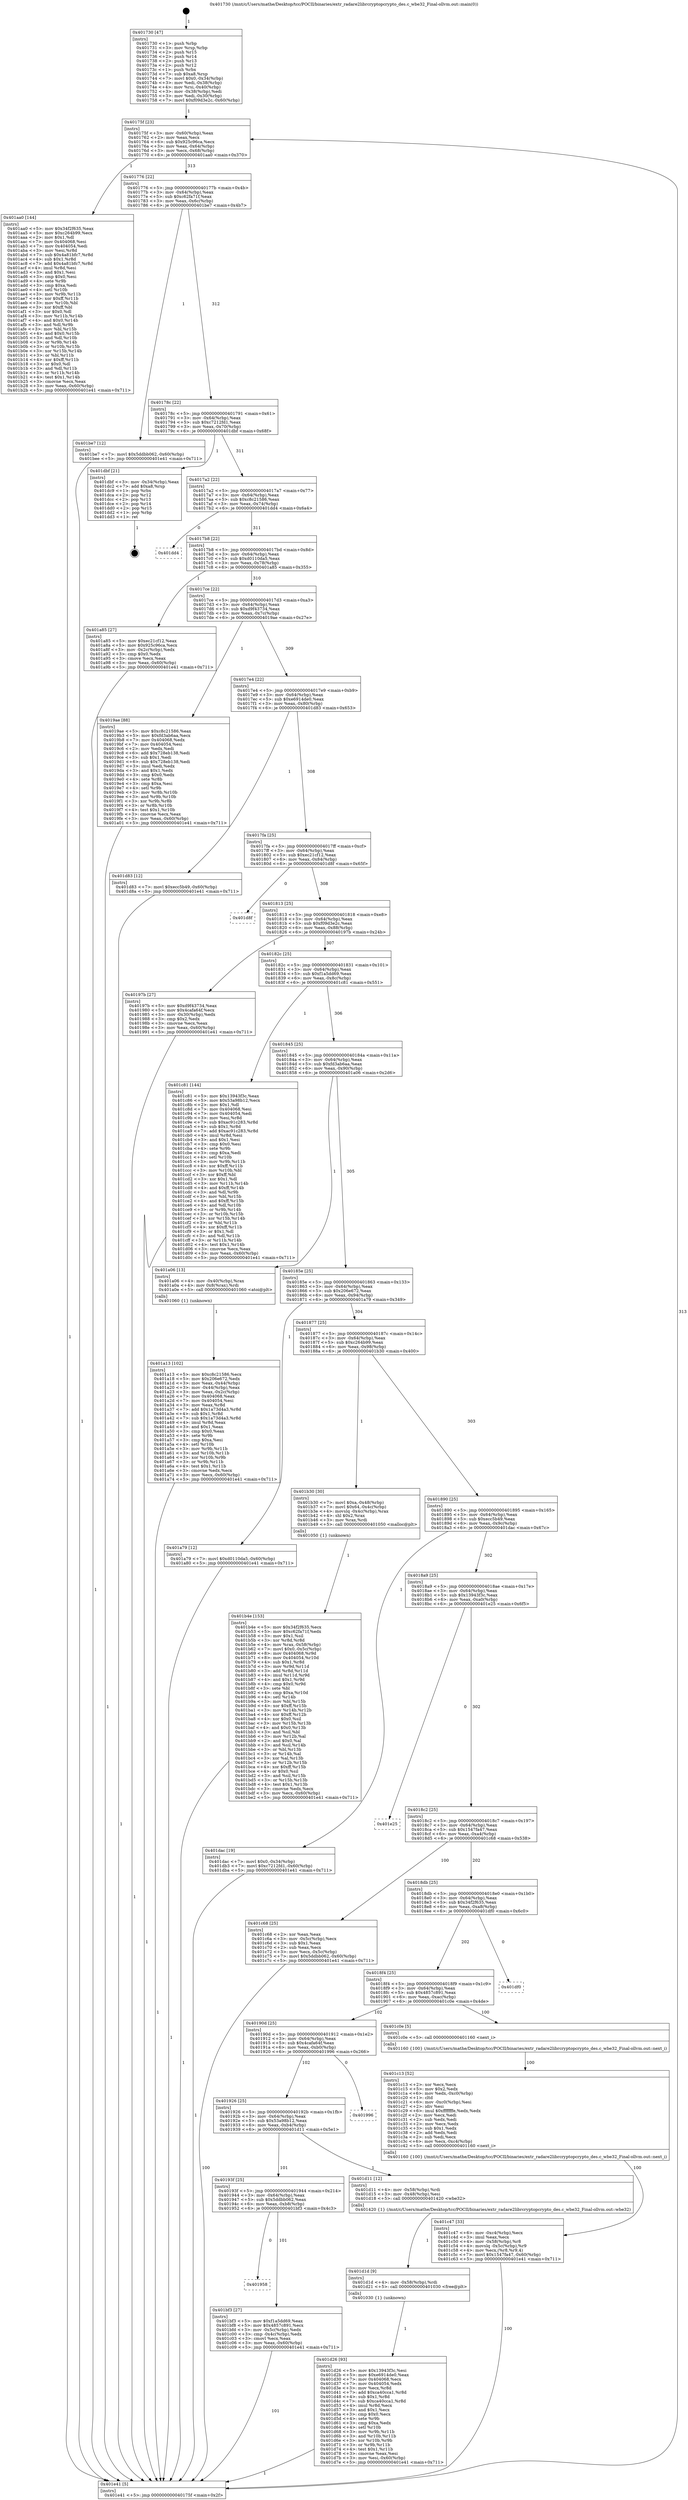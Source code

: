 digraph "0x401730" {
  label = "0x401730 (/mnt/c/Users/mathe/Desktop/tcc/POCII/binaries/extr_radare2librcryptopcrypto_des.c_wbe32_Final-ollvm.out::main(0))"
  labelloc = "t"
  node[shape=record]

  Entry [label="",width=0.3,height=0.3,shape=circle,fillcolor=black,style=filled]
  "0x40175f" [label="{
     0x40175f [23]\l
     | [instrs]\l
     &nbsp;&nbsp;0x40175f \<+3\>: mov -0x60(%rbp),%eax\l
     &nbsp;&nbsp;0x401762 \<+2\>: mov %eax,%ecx\l
     &nbsp;&nbsp;0x401764 \<+6\>: sub $0x925c96ca,%ecx\l
     &nbsp;&nbsp;0x40176a \<+3\>: mov %eax,-0x64(%rbp)\l
     &nbsp;&nbsp;0x40176d \<+3\>: mov %ecx,-0x68(%rbp)\l
     &nbsp;&nbsp;0x401770 \<+6\>: je 0000000000401aa0 \<main+0x370\>\l
  }"]
  "0x401aa0" [label="{
     0x401aa0 [144]\l
     | [instrs]\l
     &nbsp;&nbsp;0x401aa0 \<+5\>: mov $0x34f2f635,%eax\l
     &nbsp;&nbsp;0x401aa5 \<+5\>: mov $0xc264b99,%ecx\l
     &nbsp;&nbsp;0x401aaa \<+2\>: mov $0x1,%dl\l
     &nbsp;&nbsp;0x401aac \<+7\>: mov 0x404068,%esi\l
     &nbsp;&nbsp;0x401ab3 \<+7\>: mov 0x404054,%edi\l
     &nbsp;&nbsp;0x401aba \<+3\>: mov %esi,%r8d\l
     &nbsp;&nbsp;0x401abd \<+7\>: sub $0x4a81bfc7,%r8d\l
     &nbsp;&nbsp;0x401ac4 \<+4\>: sub $0x1,%r8d\l
     &nbsp;&nbsp;0x401ac8 \<+7\>: add $0x4a81bfc7,%r8d\l
     &nbsp;&nbsp;0x401acf \<+4\>: imul %r8d,%esi\l
     &nbsp;&nbsp;0x401ad3 \<+3\>: and $0x1,%esi\l
     &nbsp;&nbsp;0x401ad6 \<+3\>: cmp $0x0,%esi\l
     &nbsp;&nbsp;0x401ad9 \<+4\>: sete %r9b\l
     &nbsp;&nbsp;0x401add \<+3\>: cmp $0xa,%edi\l
     &nbsp;&nbsp;0x401ae0 \<+4\>: setl %r10b\l
     &nbsp;&nbsp;0x401ae4 \<+3\>: mov %r9b,%r11b\l
     &nbsp;&nbsp;0x401ae7 \<+4\>: xor $0xff,%r11b\l
     &nbsp;&nbsp;0x401aeb \<+3\>: mov %r10b,%bl\l
     &nbsp;&nbsp;0x401aee \<+3\>: xor $0xff,%bl\l
     &nbsp;&nbsp;0x401af1 \<+3\>: xor $0x0,%dl\l
     &nbsp;&nbsp;0x401af4 \<+3\>: mov %r11b,%r14b\l
     &nbsp;&nbsp;0x401af7 \<+4\>: and $0x0,%r14b\l
     &nbsp;&nbsp;0x401afb \<+3\>: and %dl,%r9b\l
     &nbsp;&nbsp;0x401afe \<+3\>: mov %bl,%r15b\l
     &nbsp;&nbsp;0x401b01 \<+4\>: and $0x0,%r15b\l
     &nbsp;&nbsp;0x401b05 \<+3\>: and %dl,%r10b\l
     &nbsp;&nbsp;0x401b08 \<+3\>: or %r9b,%r14b\l
     &nbsp;&nbsp;0x401b0b \<+3\>: or %r10b,%r15b\l
     &nbsp;&nbsp;0x401b0e \<+3\>: xor %r15b,%r14b\l
     &nbsp;&nbsp;0x401b11 \<+3\>: or %bl,%r11b\l
     &nbsp;&nbsp;0x401b14 \<+4\>: xor $0xff,%r11b\l
     &nbsp;&nbsp;0x401b18 \<+3\>: or $0x0,%dl\l
     &nbsp;&nbsp;0x401b1b \<+3\>: and %dl,%r11b\l
     &nbsp;&nbsp;0x401b1e \<+3\>: or %r11b,%r14b\l
     &nbsp;&nbsp;0x401b21 \<+4\>: test $0x1,%r14b\l
     &nbsp;&nbsp;0x401b25 \<+3\>: cmovne %ecx,%eax\l
     &nbsp;&nbsp;0x401b28 \<+3\>: mov %eax,-0x60(%rbp)\l
     &nbsp;&nbsp;0x401b2b \<+5\>: jmp 0000000000401e41 \<main+0x711\>\l
  }"]
  "0x401776" [label="{
     0x401776 [22]\l
     | [instrs]\l
     &nbsp;&nbsp;0x401776 \<+5\>: jmp 000000000040177b \<main+0x4b\>\l
     &nbsp;&nbsp;0x40177b \<+3\>: mov -0x64(%rbp),%eax\l
     &nbsp;&nbsp;0x40177e \<+5\>: sub $0xc62fa71f,%eax\l
     &nbsp;&nbsp;0x401783 \<+3\>: mov %eax,-0x6c(%rbp)\l
     &nbsp;&nbsp;0x401786 \<+6\>: je 0000000000401be7 \<main+0x4b7\>\l
  }"]
  Exit [label="",width=0.3,height=0.3,shape=circle,fillcolor=black,style=filled,peripheries=2]
  "0x401be7" [label="{
     0x401be7 [12]\l
     | [instrs]\l
     &nbsp;&nbsp;0x401be7 \<+7\>: movl $0x5ddbb062,-0x60(%rbp)\l
     &nbsp;&nbsp;0x401bee \<+5\>: jmp 0000000000401e41 \<main+0x711\>\l
  }"]
  "0x40178c" [label="{
     0x40178c [22]\l
     | [instrs]\l
     &nbsp;&nbsp;0x40178c \<+5\>: jmp 0000000000401791 \<main+0x61\>\l
     &nbsp;&nbsp;0x401791 \<+3\>: mov -0x64(%rbp),%eax\l
     &nbsp;&nbsp;0x401794 \<+5\>: sub $0xc7212fd1,%eax\l
     &nbsp;&nbsp;0x401799 \<+3\>: mov %eax,-0x70(%rbp)\l
     &nbsp;&nbsp;0x40179c \<+6\>: je 0000000000401dbf \<main+0x68f\>\l
  }"]
  "0x401d26" [label="{
     0x401d26 [93]\l
     | [instrs]\l
     &nbsp;&nbsp;0x401d26 \<+5\>: mov $0x13943f3c,%esi\l
     &nbsp;&nbsp;0x401d2b \<+5\>: mov $0xe6914de0,%eax\l
     &nbsp;&nbsp;0x401d30 \<+7\>: mov 0x404068,%ecx\l
     &nbsp;&nbsp;0x401d37 \<+7\>: mov 0x404054,%edx\l
     &nbsp;&nbsp;0x401d3e \<+3\>: mov %ecx,%r8d\l
     &nbsp;&nbsp;0x401d41 \<+7\>: add $0xca40cca1,%r8d\l
     &nbsp;&nbsp;0x401d48 \<+4\>: sub $0x1,%r8d\l
     &nbsp;&nbsp;0x401d4c \<+7\>: sub $0xca40cca1,%r8d\l
     &nbsp;&nbsp;0x401d53 \<+4\>: imul %r8d,%ecx\l
     &nbsp;&nbsp;0x401d57 \<+3\>: and $0x1,%ecx\l
     &nbsp;&nbsp;0x401d5a \<+3\>: cmp $0x0,%ecx\l
     &nbsp;&nbsp;0x401d5d \<+4\>: sete %r9b\l
     &nbsp;&nbsp;0x401d61 \<+3\>: cmp $0xa,%edx\l
     &nbsp;&nbsp;0x401d64 \<+4\>: setl %r10b\l
     &nbsp;&nbsp;0x401d68 \<+3\>: mov %r9b,%r11b\l
     &nbsp;&nbsp;0x401d6b \<+3\>: and %r10b,%r11b\l
     &nbsp;&nbsp;0x401d6e \<+3\>: xor %r10b,%r9b\l
     &nbsp;&nbsp;0x401d71 \<+3\>: or %r9b,%r11b\l
     &nbsp;&nbsp;0x401d74 \<+4\>: test $0x1,%r11b\l
     &nbsp;&nbsp;0x401d78 \<+3\>: cmovne %eax,%esi\l
     &nbsp;&nbsp;0x401d7b \<+3\>: mov %esi,-0x60(%rbp)\l
     &nbsp;&nbsp;0x401d7e \<+5\>: jmp 0000000000401e41 \<main+0x711\>\l
  }"]
  "0x401dbf" [label="{
     0x401dbf [21]\l
     | [instrs]\l
     &nbsp;&nbsp;0x401dbf \<+3\>: mov -0x34(%rbp),%eax\l
     &nbsp;&nbsp;0x401dc2 \<+7\>: add $0xa8,%rsp\l
     &nbsp;&nbsp;0x401dc9 \<+1\>: pop %rbx\l
     &nbsp;&nbsp;0x401dca \<+2\>: pop %r12\l
     &nbsp;&nbsp;0x401dcc \<+2\>: pop %r13\l
     &nbsp;&nbsp;0x401dce \<+2\>: pop %r14\l
     &nbsp;&nbsp;0x401dd0 \<+2\>: pop %r15\l
     &nbsp;&nbsp;0x401dd2 \<+1\>: pop %rbp\l
     &nbsp;&nbsp;0x401dd3 \<+1\>: ret\l
  }"]
  "0x4017a2" [label="{
     0x4017a2 [22]\l
     | [instrs]\l
     &nbsp;&nbsp;0x4017a2 \<+5\>: jmp 00000000004017a7 \<main+0x77\>\l
     &nbsp;&nbsp;0x4017a7 \<+3\>: mov -0x64(%rbp),%eax\l
     &nbsp;&nbsp;0x4017aa \<+5\>: sub $0xc8c21586,%eax\l
     &nbsp;&nbsp;0x4017af \<+3\>: mov %eax,-0x74(%rbp)\l
     &nbsp;&nbsp;0x4017b2 \<+6\>: je 0000000000401dd4 \<main+0x6a4\>\l
  }"]
  "0x401d1d" [label="{
     0x401d1d [9]\l
     | [instrs]\l
     &nbsp;&nbsp;0x401d1d \<+4\>: mov -0x58(%rbp),%rdi\l
     &nbsp;&nbsp;0x401d21 \<+5\>: call 0000000000401030 \<free@plt\>\l
     | [calls]\l
     &nbsp;&nbsp;0x401030 \{1\} (unknown)\l
  }"]
  "0x401dd4" [label="{
     0x401dd4\l
  }", style=dashed]
  "0x4017b8" [label="{
     0x4017b8 [22]\l
     | [instrs]\l
     &nbsp;&nbsp;0x4017b8 \<+5\>: jmp 00000000004017bd \<main+0x8d\>\l
     &nbsp;&nbsp;0x4017bd \<+3\>: mov -0x64(%rbp),%eax\l
     &nbsp;&nbsp;0x4017c0 \<+5\>: sub $0xd0110da5,%eax\l
     &nbsp;&nbsp;0x4017c5 \<+3\>: mov %eax,-0x78(%rbp)\l
     &nbsp;&nbsp;0x4017c8 \<+6\>: je 0000000000401a85 \<main+0x355\>\l
  }"]
  "0x401c47" [label="{
     0x401c47 [33]\l
     | [instrs]\l
     &nbsp;&nbsp;0x401c47 \<+6\>: mov -0xc4(%rbp),%ecx\l
     &nbsp;&nbsp;0x401c4d \<+3\>: imul %eax,%ecx\l
     &nbsp;&nbsp;0x401c50 \<+4\>: mov -0x58(%rbp),%r8\l
     &nbsp;&nbsp;0x401c54 \<+4\>: movslq -0x5c(%rbp),%r9\l
     &nbsp;&nbsp;0x401c58 \<+4\>: mov %ecx,(%r8,%r9,4)\l
     &nbsp;&nbsp;0x401c5c \<+7\>: movl $0x1547fa47,-0x60(%rbp)\l
     &nbsp;&nbsp;0x401c63 \<+5\>: jmp 0000000000401e41 \<main+0x711\>\l
  }"]
  "0x401a85" [label="{
     0x401a85 [27]\l
     | [instrs]\l
     &nbsp;&nbsp;0x401a85 \<+5\>: mov $0xec21cf12,%eax\l
     &nbsp;&nbsp;0x401a8a \<+5\>: mov $0x925c96ca,%ecx\l
     &nbsp;&nbsp;0x401a8f \<+3\>: mov -0x2c(%rbp),%edx\l
     &nbsp;&nbsp;0x401a92 \<+3\>: cmp $0x0,%edx\l
     &nbsp;&nbsp;0x401a95 \<+3\>: cmove %ecx,%eax\l
     &nbsp;&nbsp;0x401a98 \<+3\>: mov %eax,-0x60(%rbp)\l
     &nbsp;&nbsp;0x401a9b \<+5\>: jmp 0000000000401e41 \<main+0x711\>\l
  }"]
  "0x4017ce" [label="{
     0x4017ce [22]\l
     | [instrs]\l
     &nbsp;&nbsp;0x4017ce \<+5\>: jmp 00000000004017d3 \<main+0xa3\>\l
     &nbsp;&nbsp;0x4017d3 \<+3\>: mov -0x64(%rbp),%eax\l
     &nbsp;&nbsp;0x4017d6 \<+5\>: sub $0xd9f43734,%eax\l
     &nbsp;&nbsp;0x4017db \<+3\>: mov %eax,-0x7c(%rbp)\l
     &nbsp;&nbsp;0x4017de \<+6\>: je 00000000004019ae \<main+0x27e\>\l
  }"]
  "0x401c13" [label="{
     0x401c13 [52]\l
     | [instrs]\l
     &nbsp;&nbsp;0x401c13 \<+2\>: xor %ecx,%ecx\l
     &nbsp;&nbsp;0x401c15 \<+5\>: mov $0x2,%edx\l
     &nbsp;&nbsp;0x401c1a \<+6\>: mov %edx,-0xc0(%rbp)\l
     &nbsp;&nbsp;0x401c20 \<+1\>: cltd\l
     &nbsp;&nbsp;0x401c21 \<+6\>: mov -0xc0(%rbp),%esi\l
     &nbsp;&nbsp;0x401c27 \<+2\>: idiv %esi\l
     &nbsp;&nbsp;0x401c29 \<+6\>: imul $0xfffffffe,%edx,%edx\l
     &nbsp;&nbsp;0x401c2f \<+2\>: mov %ecx,%edi\l
     &nbsp;&nbsp;0x401c31 \<+2\>: sub %edx,%edi\l
     &nbsp;&nbsp;0x401c33 \<+2\>: mov %ecx,%edx\l
     &nbsp;&nbsp;0x401c35 \<+3\>: sub $0x1,%edx\l
     &nbsp;&nbsp;0x401c38 \<+2\>: add %edx,%edi\l
     &nbsp;&nbsp;0x401c3a \<+2\>: sub %edi,%ecx\l
     &nbsp;&nbsp;0x401c3c \<+6\>: mov %ecx,-0xc4(%rbp)\l
     &nbsp;&nbsp;0x401c42 \<+5\>: call 0000000000401160 \<next_i\>\l
     | [calls]\l
     &nbsp;&nbsp;0x401160 \{100\} (/mnt/c/Users/mathe/Desktop/tcc/POCII/binaries/extr_radare2librcryptopcrypto_des.c_wbe32_Final-ollvm.out::next_i)\l
  }"]
  "0x4019ae" [label="{
     0x4019ae [88]\l
     | [instrs]\l
     &nbsp;&nbsp;0x4019ae \<+5\>: mov $0xc8c21586,%eax\l
     &nbsp;&nbsp;0x4019b3 \<+5\>: mov $0xfd3ab6aa,%ecx\l
     &nbsp;&nbsp;0x4019b8 \<+7\>: mov 0x404068,%edx\l
     &nbsp;&nbsp;0x4019bf \<+7\>: mov 0x404054,%esi\l
     &nbsp;&nbsp;0x4019c6 \<+2\>: mov %edx,%edi\l
     &nbsp;&nbsp;0x4019c8 \<+6\>: add $0x728eb138,%edi\l
     &nbsp;&nbsp;0x4019ce \<+3\>: sub $0x1,%edi\l
     &nbsp;&nbsp;0x4019d1 \<+6\>: sub $0x728eb138,%edi\l
     &nbsp;&nbsp;0x4019d7 \<+3\>: imul %edi,%edx\l
     &nbsp;&nbsp;0x4019da \<+3\>: and $0x1,%edx\l
     &nbsp;&nbsp;0x4019dd \<+3\>: cmp $0x0,%edx\l
     &nbsp;&nbsp;0x4019e0 \<+4\>: sete %r8b\l
     &nbsp;&nbsp;0x4019e4 \<+3\>: cmp $0xa,%esi\l
     &nbsp;&nbsp;0x4019e7 \<+4\>: setl %r9b\l
     &nbsp;&nbsp;0x4019eb \<+3\>: mov %r8b,%r10b\l
     &nbsp;&nbsp;0x4019ee \<+3\>: and %r9b,%r10b\l
     &nbsp;&nbsp;0x4019f1 \<+3\>: xor %r9b,%r8b\l
     &nbsp;&nbsp;0x4019f4 \<+3\>: or %r8b,%r10b\l
     &nbsp;&nbsp;0x4019f7 \<+4\>: test $0x1,%r10b\l
     &nbsp;&nbsp;0x4019fb \<+3\>: cmovne %ecx,%eax\l
     &nbsp;&nbsp;0x4019fe \<+3\>: mov %eax,-0x60(%rbp)\l
     &nbsp;&nbsp;0x401a01 \<+5\>: jmp 0000000000401e41 \<main+0x711\>\l
  }"]
  "0x4017e4" [label="{
     0x4017e4 [22]\l
     | [instrs]\l
     &nbsp;&nbsp;0x4017e4 \<+5\>: jmp 00000000004017e9 \<main+0xb9\>\l
     &nbsp;&nbsp;0x4017e9 \<+3\>: mov -0x64(%rbp),%eax\l
     &nbsp;&nbsp;0x4017ec \<+5\>: sub $0xe6914de0,%eax\l
     &nbsp;&nbsp;0x4017f1 \<+3\>: mov %eax,-0x80(%rbp)\l
     &nbsp;&nbsp;0x4017f4 \<+6\>: je 0000000000401d83 \<main+0x653\>\l
  }"]
  "0x401958" [label="{
     0x401958\l
  }", style=dashed]
  "0x401d83" [label="{
     0x401d83 [12]\l
     | [instrs]\l
     &nbsp;&nbsp;0x401d83 \<+7\>: movl $0xecc5b49,-0x60(%rbp)\l
     &nbsp;&nbsp;0x401d8a \<+5\>: jmp 0000000000401e41 \<main+0x711\>\l
  }"]
  "0x4017fa" [label="{
     0x4017fa [25]\l
     | [instrs]\l
     &nbsp;&nbsp;0x4017fa \<+5\>: jmp 00000000004017ff \<main+0xcf\>\l
     &nbsp;&nbsp;0x4017ff \<+3\>: mov -0x64(%rbp),%eax\l
     &nbsp;&nbsp;0x401802 \<+5\>: sub $0xec21cf12,%eax\l
     &nbsp;&nbsp;0x401807 \<+6\>: mov %eax,-0x84(%rbp)\l
     &nbsp;&nbsp;0x40180d \<+6\>: je 0000000000401d8f \<main+0x65f\>\l
  }"]
  "0x401bf3" [label="{
     0x401bf3 [27]\l
     | [instrs]\l
     &nbsp;&nbsp;0x401bf3 \<+5\>: mov $0xf1a5dd69,%eax\l
     &nbsp;&nbsp;0x401bf8 \<+5\>: mov $0x4857c891,%ecx\l
     &nbsp;&nbsp;0x401bfd \<+3\>: mov -0x5c(%rbp),%edx\l
     &nbsp;&nbsp;0x401c00 \<+3\>: cmp -0x4c(%rbp),%edx\l
     &nbsp;&nbsp;0x401c03 \<+3\>: cmovl %ecx,%eax\l
     &nbsp;&nbsp;0x401c06 \<+3\>: mov %eax,-0x60(%rbp)\l
     &nbsp;&nbsp;0x401c09 \<+5\>: jmp 0000000000401e41 \<main+0x711\>\l
  }"]
  "0x401d8f" [label="{
     0x401d8f\l
  }", style=dashed]
  "0x401813" [label="{
     0x401813 [25]\l
     | [instrs]\l
     &nbsp;&nbsp;0x401813 \<+5\>: jmp 0000000000401818 \<main+0xe8\>\l
     &nbsp;&nbsp;0x401818 \<+3\>: mov -0x64(%rbp),%eax\l
     &nbsp;&nbsp;0x40181b \<+5\>: sub $0xf09d3e2c,%eax\l
     &nbsp;&nbsp;0x401820 \<+6\>: mov %eax,-0x88(%rbp)\l
     &nbsp;&nbsp;0x401826 \<+6\>: je 000000000040197b \<main+0x24b\>\l
  }"]
  "0x40193f" [label="{
     0x40193f [25]\l
     | [instrs]\l
     &nbsp;&nbsp;0x40193f \<+5\>: jmp 0000000000401944 \<main+0x214\>\l
     &nbsp;&nbsp;0x401944 \<+3\>: mov -0x64(%rbp),%eax\l
     &nbsp;&nbsp;0x401947 \<+5\>: sub $0x5ddbb062,%eax\l
     &nbsp;&nbsp;0x40194c \<+6\>: mov %eax,-0xb8(%rbp)\l
     &nbsp;&nbsp;0x401952 \<+6\>: je 0000000000401bf3 \<main+0x4c3\>\l
  }"]
  "0x40197b" [label="{
     0x40197b [27]\l
     | [instrs]\l
     &nbsp;&nbsp;0x40197b \<+5\>: mov $0xd9f43734,%eax\l
     &nbsp;&nbsp;0x401980 \<+5\>: mov $0x4cafa64f,%ecx\l
     &nbsp;&nbsp;0x401985 \<+3\>: mov -0x30(%rbp),%edx\l
     &nbsp;&nbsp;0x401988 \<+3\>: cmp $0x2,%edx\l
     &nbsp;&nbsp;0x40198b \<+3\>: cmovne %ecx,%eax\l
     &nbsp;&nbsp;0x40198e \<+3\>: mov %eax,-0x60(%rbp)\l
     &nbsp;&nbsp;0x401991 \<+5\>: jmp 0000000000401e41 \<main+0x711\>\l
  }"]
  "0x40182c" [label="{
     0x40182c [25]\l
     | [instrs]\l
     &nbsp;&nbsp;0x40182c \<+5\>: jmp 0000000000401831 \<main+0x101\>\l
     &nbsp;&nbsp;0x401831 \<+3\>: mov -0x64(%rbp),%eax\l
     &nbsp;&nbsp;0x401834 \<+5\>: sub $0xf1a5dd69,%eax\l
     &nbsp;&nbsp;0x401839 \<+6\>: mov %eax,-0x8c(%rbp)\l
     &nbsp;&nbsp;0x40183f \<+6\>: je 0000000000401c81 \<main+0x551\>\l
  }"]
  "0x401e41" [label="{
     0x401e41 [5]\l
     | [instrs]\l
     &nbsp;&nbsp;0x401e41 \<+5\>: jmp 000000000040175f \<main+0x2f\>\l
  }"]
  "0x401730" [label="{
     0x401730 [47]\l
     | [instrs]\l
     &nbsp;&nbsp;0x401730 \<+1\>: push %rbp\l
     &nbsp;&nbsp;0x401731 \<+3\>: mov %rsp,%rbp\l
     &nbsp;&nbsp;0x401734 \<+2\>: push %r15\l
     &nbsp;&nbsp;0x401736 \<+2\>: push %r14\l
     &nbsp;&nbsp;0x401738 \<+2\>: push %r13\l
     &nbsp;&nbsp;0x40173a \<+2\>: push %r12\l
     &nbsp;&nbsp;0x40173c \<+1\>: push %rbx\l
     &nbsp;&nbsp;0x40173d \<+7\>: sub $0xa8,%rsp\l
     &nbsp;&nbsp;0x401744 \<+7\>: movl $0x0,-0x34(%rbp)\l
     &nbsp;&nbsp;0x40174b \<+3\>: mov %edi,-0x38(%rbp)\l
     &nbsp;&nbsp;0x40174e \<+4\>: mov %rsi,-0x40(%rbp)\l
     &nbsp;&nbsp;0x401752 \<+3\>: mov -0x38(%rbp),%edi\l
     &nbsp;&nbsp;0x401755 \<+3\>: mov %edi,-0x30(%rbp)\l
     &nbsp;&nbsp;0x401758 \<+7\>: movl $0xf09d3e2c,-0x60(%rbp)\l
  }"]
  "0x401d11" [label="{
     0x401d11 [12]\l
     | [instrs]\l
     &nbsp;&nbsp;0x401d11 \<+4\>: mov -0x58(%rbp),%rdi\l
     &nbsp;&nbsp;0x401d15 \<+3\>: mov -0x48(%rbp),%esi\l
     &nbsp;&nbsp;0x401d18 \<+5\>: call 0000000000401420 \<wbe32\>\l
     | [calls]\l
     &nbsp;&nbsp;0x401420 \{1\} (/mnt/c/Users/mathe/Desktop/tcc/POCII/binaries/extr_radare2librcryptopcrypto_des.c_wbe32_Final-ollvm.out::wbe32)\l
  }"]
  "0x401c81" [label="{
     0x401c81 [144]\l
     | [instrs]\l
     &nbsp;&nbsp;0x401c81 \<+5\>: mov $0x13943f3c,%eax\l
     &nbsp;&nbsp;0x401c86 \<+5\>: mov $0x53a98b12,%ecx\l
     &nbsp;&nbsp;0x401c8b \<+2\>: mov $0x1,%dl\l
     &nbsp;&nbsp;0x401c8d \<+7\>: mov 0x404068,%esi\l
     &nbsp;&nbsp;0x401c94 \<+7\>: mov 0x404054,%edi\l
     &nbsp;&nbsp;0x401c9b \<+3\>: mov %esi,%r8d\l
     &nbsp;&nbsp;0x401c9e \<+7\>: sub $0xac91c283,%r8d\l
     &nbsp;&nbsp;0x401ca5 \<+4\>: sub $0x1,%r8d\l
     &nbsp;&nbsp;0x401ca9 \<+7\>: add $0xac91c283,%r8d\l
     &nbsp;&nbsp;0x401cb0 \<+4\>: imul %r8d,%esi\l
     &nbsp;&nbsp;0x401cb4 \<+3\>: and $0x1,%esi\l
     &nbsp;&nbsp;0x401cb7 \<+3\>: cmp $0x0,%esi\l
     &nbsp;&nbsp;0x401cba \<+4\>: sete %r9b\l
     &nbsp;&nbsp;0x401cbe \<+3\>: cmp $0xa,%edi\l
     &nbsp;&nbsp;0x401cc1 \<+4\>: setl %r10b\l
     &nbsp;&nbsp;0x401cc5 \<+3\>: mov %r9b,%r11b\l
     &nbsp;&nbsp;0x401cc8 \<+4\>: xor $0xff,%r11b\l
     &nbsp;&nbsp;0x401ccc \<+3\>: mov %r10b,%bl\l
     &nbsp;&nbsp;0x401ccf \<+3\>: xor $0xff,%bl\l
     &nbsp;&nbsp;0x401cd2 \<+3\>: xor $0x1,%dl\l
     &nbsp;&nbsp;0x401cd5 \<+3\>: mov %r11b,%r14b\l
     &nbsp;&nbsp;0x401cd8 \<+4\>: and $0xff,%r14b\l
     &nbsp;&nbsp;0x401cdc \<+3\>: and %dl,%r9b\l
     &nbsp;&nbsp;0x401cdf \<+3\>: mov %bl,%r15b\l
     &nbsp;&nbsp;0x401ce2 \<+4\>: and $0xff,%r15b\l
     &nbsp;&nbsp;0x401ce6 \<+3\>: and %dl,%r10b\l
     &nbsp;&nbsp;0x401ce9 \<+3\>: or %r9b,%r14b\l
     &nbsp;&nbsp;0x401cec \<+3\>: or %r10b,%r15b\l
     &nbsp;&nbsp;0x401cef \<+3\>: xor %r15b,%r14b\l
     &nbsp;&nbsp;0x401cf2 \<+3\>: or %bl,%r11b\l
     &nbsp;&nbsp;0x401cf5 \<+4\>: xor $0xff,%r11b\l
     &nbsp;&nbsp;0x401cf9 \<+3\>: or $0x1,%dl\l
     &nbsp;&nbsp;0x401cfc \<+3\>: and %dl,%r11b\l
     &nbsp;&nbsp;0x401cff \<+3\>: or %r11b,%r14b\l
     &nbsp;&nbsp;0x401d02 \<+4\>: test $0x1,%r14b\l
     &nbsp;&nbsp;0x401d06 \<+3\>: cmovne %ecx,%eax\l
     &nbsp;&nbsp;0x401d09 \<+3\>: mov %eax,-0x60(%rbp)\l
     &nbsp;&nbsp;0x401d0c \<+5\>: jmp 0000000000401e41 \<main+0x711\>\l
  }"]
  "0x401845" [label="{
     0x401845 [25]\l
     | [instrs]\l
     &nbsp;&nbsp;0x401845 \<+5\>: jmp 000000000040184a \<main+0x11a\>\l
     &nbsp;&nbsp;0x40184a \<+3\>: mov -0x64(%rbp),%eax\l
     &nbsp;&nbsp;0x40184d \<+5\>: sub $0xfd3ab6aa,%eax\l
     &nbsp;&nbsp;0x401852 \<+6\>: mov %eax,-0x90(%rbp)\l
     &nbsp;&nbsp;0x401858 \<+6\>: je 0000000000401a06 \<main+0x2d6\>\l
  }"]
  "0x401926" [label="{
     0x401926 [25]\l
     | [instrs]\l
     &nbsp;&nbsp;0x401926 \<+5\>: jmp 000000000040192b \<main+0x1fb\>\l
     &nbsp;&nbsp;0x40192b \<+3\>: mov -0x64(%rbp),%eax\l
     &nbsp;&nbsp;0x40192e \<+5\>: sub $0x53a98b12,%eax\l
     &nbsp;&nbsp;0x401933 \<+6\>: mov %eax,-0xb4(%rbp)\l
     &nbsp;&nbsp;0x401939 \<+6\>: je 0000000000401d11 \<main+0x5e1\>\l
  }"]
  "0x401a06" [label="{
     0x401a06 [13]\l
     | [instrs]\l
     &nbsp;&nbsp;0x401a06 \<+4\>: mov -0x40(%rbp),%rax\l
     &nbsp;&nbsp;0x401a0a \<+4\>: mov 0x8(%rax),%rdi\l
     &nbsp;&nbsp;0x401a0e \<+5\>: call 0000000000401060 \<atoi@plt\>\l
     | [calls]\l
     &nbsp;&nbsp;0x401060 \{1\} (unknown)\l
  }"]
  "0x40185e" [label="{
     0x40185e [25]\l
     | [instrs]\l
     &nbsp;&nbsp;0x40185e \<+5\>: jmp 0000000000401863 \<main+0x133\>\l
     &nbsp;&nbsp;0x401863 \<+3\>: mov -0x64(%rbp),%eax\l
     &nbsp;&nbsp;0x401866 \<+5\>: sub $0x206e672,%eax\l
     &nbsp;&nbsp;0x40186b \<+6\>: mov %eax,-0x94(%rbp)\l
     &nbsp;&nbsp;0x401871 \<+6\>: je 0000000000401a79 \<main+0x349\>\l
  }"]
  "0x401a13" [label="{
     0x401a13 [102]\l
     | [instrs]\l
     &nbsp;&nbsp;0x401a13 \<+5\>: mov $0xc8c21586,%ecx\l
     &nbsp;&nbsp;0x401a18 \<+5\>: mov $0x206e672,%edx\l
     &nbsp;&nbsp;0x401a1d \<+3\>: mov %eax,-0x44(%rbp)\l
     &nbsp;&nbsp;0x401a20 \<+3\>: mov -0x44(%rbp),%eax\l
     &nbsp;&nbsp;0x401a23 \<+3\>: mov %eax,-0x2c(%rbp)\l
     &nbsp;&nbsp;0x401a26 \<+7\>: mov 0x404068,%eax\l
     &nbsp;&nbsp;0x401a2d \<+7\>: mov 0x404054,%esi\l
     &nbsp;&nbsp;0x401a34 \<+3\>: mov %eax,%r8d\l
     &nbsp;&nbsp;0x401a37 \<+7\>: add $0x1a73d4a3,%r8d\l
     &nbsp;&nbsp;0x401a3e \<+4\>: sub $0x1,%r8d\l
     &nbsp;&nbsp;0x401a42 \<+7\>: sub $0x1a73d4a3,%r8d\l
     &nbsp;&nbsp;0x401a49 \<+4\>: imul %r8d,%eax\l
     &nbsp;&nbsp;0x401a4d \<+3\>: and $0x1,%eax\l
     &nbsp;&nbsp;0x401a50 \<+3\>: cmp $0x0,%eax\l
     &nbsp;&nbsp;0x401a53 \<+4\>: sete %r9b\l
     &nbsp;&nbsp;0x401a57 \<+3\>: cmp $0xa,%esi\l
     &nbsp;&nbsp;0x401a5a \<+4\>: setl %r10b\l
     &nbsp;&nbsp;0x401a5e \<+3\>: mov %r9b,%r11b\l
     &nbsp;&nbsp;0x401a61 \<+3\>: and %r10b,%r11b\l
     &nbsp;&nbsp;0x401a64 \<+3\>: xor %r10b,%r9b\l
     &nbsp;&nbsp;0x401a67 \<+3\>: or %r9b,%r11b\l
     &nbsp;&nbsp;0x401a6a \<+4\>: test $0x1,%r11b\l
     &nbsp;&nbsp;0x401a6e \<+3\>: cmovne %edx,%ecx\l
     &nbsp;&nbsp;0x401a71 \<+3\>: mov %ecx,-0x60(%rbp)\l
     &nbsp;&nbsp;0x401a74 \<+5\>: jmp 0000000000401e41 \<main+0x711\>\l
  }"]
  "0x401996" [label="{
     0x401996\l
  }", style=dashed]
  "0x401a79" [label="{
     0x401a79 [12]\l
     | [instrs]\l
     &nbsp;&nbsp;0x401a79 \<+7\>: movl $0xd0110da5,-0x60(%rbp)\l
     &nbsp;&nbsp;0x401a80 \<+5\>: jmp 0000000000401e41 \<main+0x711\>\l
  }"]
  "0x401877" [label="{
     0x401877 [25]\l
     | [instrs]\l
     &nbsp;&nbsp;0x401877 \<+5\>: jmp 000000000040187c \<main+0x14c\>\l
     &nbsp;&nbsp;0x40187c \<+3\>: mov -0x64(%rbp),%eax\l
     &nbsp;&nbsp;0x40187f \<+5\>: sub $0xc264b99,%eax\l
     &nbsp;&nbsp;0x401884 \<+6\>: mov %eax,-0x98(%rbp)\l
     &nbsp;&nbsp;0x40188a \<+6\>: je 0000000000401b30 \<main+0x400\>\l
  }"]
  "0x40190d" [label="{
     0x40190d [25]\l
     | [instrs]\l
     &nbsp;&nbsp;0x40190d \<+5\>: jmp 0000000000401912 \<main+0x1e2\>\l
     &nbsp;&nbsp;0x401912 \<+3\>: mov -0x64(%rbp),%eax\l
     &nbsp;&nbsp;0x401915 \<+5\>: sub $0x4cafa64f,%eax\l
     &nbsp;&nbsp;0x40191a \<+6\>: mov %eax,-0xb0(%rbp)\l
     &nbsp;&nbsp;0x401920 \<+6\>: je 0000000000401996 \<main+0x266\>\l
  }"]
  "0x401b30" [label="{
     0x401b30 [30]\l
     | [instrs]\l
     &nbsp;&nbsp;0x401b30 \<+7\>: movl $0xa,-0x48(%rbp)\l
     &nbsp;&nbsp;0x401b37 \<+7\>: movl $0x64,-0x4c(%rbp)\l
     &nbsp;&nbsp;0x401b3e \<+4\>: movslq -0x4c(%rbp),%rax\l
     &nbsp;&nbsp;0x401b42 \<+4\>: shl $0x2,%rax\l
     &nbsp;&nbsp;0x401b46 \<+3\>: mov %rax,%rdi\l
     &nbsp;&nbsp;0x401b49 \<+5\>: call 0000000000401050 \<malloc@plt\>\l
     | [calls]\l
     &nbsp;&nbsp;0x401050 \{1\} (unknown)\l
  }"]
  "0x401890" [label="{
     0x401890 [25]\l
     | [instrs]\l
     &nbsp;&nbsp;0x401890 \<+5\>: jmp 0000000000401895 \<main+0x165\>\l
     &nbsp;&nbsp;0x401895 \<+3\>: mov -0x64(%rbp),%eax\l
     &nbsp;&nbsp;0x401898 \<+5\>: sub $0xecc5b49,%eax\l
     &nbsp;&nbsp;0x40189d \<+6\>: mov %eax,-0x9c(%rbp)\l
     &nbsp;&nbsp;0x4018a3 \<+6\>: je 0000000000401dac \<main+0x67c\>\l
  }"]
  "0x401b4e" [label="{
     0x401b4e [153]\l
     | [instrs]\l
     &nbsp;&nbsp;0x401b4e \<+5\>: mov $0x34f2f635,%ecx\l
     &nbsp;&nbsp;0x401b53 \<+5\>: mov $0xc62fa71f,%edx\l
     &nbsp;&nbsp;0x401b58 \<+3\>: mov $0x1,%sil\l
     &nbsp;&nbsp;0x401b5b \<+3\>: xor %r8d,%r8d\l
     &nbsp;&nbsp;0x401b5e \<+4\>: mov %rax,-0x58(%rbp)\l
     &nbsp;&nbsp;0x401b62 \<+7\>: movl $0x0,-0x5c(%rbp)\l
     &nbsp;&nbsp;0x401b69 \<+8\>: mov 0x404068,%r9d\l
     &nbsp;&nbsp;0x401b71 \<+8\>: mov 0x404054,%r10d\l
     &nbsp;&nbsp;0x401b79 \<+4\>: sub $0x1,%r8d\l
     &nbsp;&nbsp;0x401b7d \<+3\>: mov %r9d,%r11d\l
     &nbsp;&nbsp;0x401b80 \<+3\>: add %r8d,%r11d\l
     &nbsp;&nbsp;0x401b83 \<+4\>: imul %r11d,%r9d\l
     &nbsp;&nbsp;0x401b87 \<+4\>: and $0x1,%r9d\l
     &nbsp;&nbsp;0x401b8b \<+4\>: cmp $0x0,%r9d\l
     &nbsp;&nbsp;0x401b8f \<+3\>: sete %bl\l
     &nbsp;&nbsp;0x401b92 \<+4\>: cmp $0xa,%r10d\l
     &nbsp;&nbsp;0x401b96 \<+4\>: setl %r14b\l
     &nbsp;&nbsp;0x401b9a \<+3\>: mov %bl,%r15b\l
     &nbsp;&nbsp;0x401b9d \<+4\>: xor $0xff,%r15b\l
     &nbsp;&nbsp;0x401ba1 \<+3\>: mov %r14b,%r12b\l
     &nbsp;&nbsp;0x401ba4 \<+4\>: xor $0xff,%r12b\l
     &nbsp;&nbsp;0x401ba8 \<+4\>: xor $0x0,%sil\l
     &nbsp;&nbsp;0x401bac \<+3\>: mov %r15b,%r13b\l
     &nbsp;&nbsp;0x401baf \<+4\>: and $0x0,%r13b\l
     &nbsp;&nbsp;0x401bb3 \<+3\>: and %sil,%bl\l
     &nbsp;&nbsp;0x401bb6 \<+3\>: mov %r12b,%al\l
     &nbsp;&nbsp;0x401bb9 \<+2\>: and $0x0,%al\l
     &nbsp;&nbsp;0x401bbb \<+3\>: and %sil,%r14b\l
     &nbsp;&nbsp;0x401bbe \<+3\>: or %bl,%r13b\l
     &nbsp;&nbsp;0x401bc1 \<+3\>: or %r14b,%al\l
     &nbsp;&nbsp;0x401bc4 \<+3\>: xor %al,%r13b\l
     &nbsp;&nbsp;0x401bc7 \<+3\>: or %r12b,%r15b\l
     &nbsp;&nbsp;0x401bca \<+4\>: xor $0xff,%r15b\l
     &nbsp;&nbsp;0x401bce \<+4\>: or $0x0,%sil\l
     &nbsp;&nbsp;0x401bd2 \<+3\>: and %sil,%r15b\l
     &nbsp;&nbsp;0x401bd5 \<+3\>: or %r15b,%r13b\l
     &nbsp;&nbsp;0x401bd8 \<+4\>: test $0x1,%r13b\l
     &nbsp;&nbsp;0x401bdc \<+3\>: cmovne %edx,%ecx\l
     &nbsp;&nbsp;0x401bdf \<+3\>: mov %ecx,-0x60(%rbp)\l
     &nbsp;&nbsp;0x401be2 \<+5\>: jmp 0000000000401e41 \<main+0x711\>\l
  }"]
  "0x401c0e" [label="{
     0x401c0e [5]\l
     | [instrs]\l
     &nbsp;&nbsp;0x401c0e \<+5\>: call 0000000000401160 \<next_i\>\l
     | [calls]\l
     &nbsp;&nbsp;0x401160 \{100\} (/mnt/c/Users/mathe/Desktop/tcc/POCII/binaries/extr_radare2librcryptopcrypto_des.c_wbe32_Final-ollvm.out::next_i)\l
  }"]
  "0x401dac" [label="{
     0x401dac [19]\l
     | [instrs]\l
     &nbsp;&nbsp;0x401dac \<+7\>: movl $0x0,-0x34(%rbp)\l
     &nbsp;&nbsp;0x401db3 \<+7\>: movl $0xc7212fd1,-0x60(%rbp)\l
     &nbsp;&nbsp;0x401dba \<+5\>: jmp 0000000000401e41 \<main+0x711\>\l
  }"]
  "0x4018a9" [label="{
     0x4018a9 [25]\l
     | [instrs]\l
     &nbsp;&nbsp;0x4018a9 \<+5\>: jmp 00000000004018ae \<main+0x17e\>\l
     &nbsp;&nbsp;0x4018ae \<+3\>: mov -0x64(%rbp),%eax\l
     &nbsp;&nbsp;0x4018b1 \<+5\>: sub $0x13943f3c,%eax\l
     &nbsp;&nbsp;0x4018b6 \<+6\>: mov %eax,-0xa0(%rbp)\l
     &nbsp;&nbsp;0x4018bc \<+6\>: je 0000000000401e25 \<main+0x6f5\>\l
  }"]
  "0x4018f4" [label="{
     0x4018f4 [25]\l
     | [instrs]\l
     &nbsp;&nbsp;0x4018f4 \<+5\>: jmp 00000000004018f9 \<main+0x1c9\>\l
     &nbsp;&nbsp;0x4018f9 \<+3\>: mov -0x64(%rbp),%eax\l
     &nbsp;&nbsp;0x4018fc \<+5\>: sub $0x4857c891,%eax\l
     &nbsp;&nbsp;0x401901 \<+6\>: mov %eax,-0xac(%rbp)\l
     &nbsp;&nbsp;0x401907 \<+6\>: je 0000000000401c0e \<main+0x4de\>\l
  }"]
  "0x401e25" [label="{
     0x401e25\l
  }", style=dashed]
  "0x4018c2" [label="{
     0x4018c2 [25]\l
     | [instrs]\l
     &nbsp;&nbsp;0x4018c2 \<+5\>: jmp 00000000004018c7 \<main+0x197\>\l
     &nbsp;&nbsp;0x4018c7 \<+3\>: mov -0x64(%rbp),%eax\l
     &nbsp;&nbsp;0x4018ca \<+5\>: sub $0x1547fa47,%eax\l
     &nbsp;&nbsp;0x4018cf \<+6\>: mov %eax,-0xa4(%rbp)\l
     &nbsp;&nbsp;0x4018d5 \<+6\>: je 0000000000401c68 \<main+0x538\>\l
  }"]
  "0x401df0" [label="{
     0x401df0\l
  }", style=dashed]
  "0x401c68" [label="{
     0x401c68 [25]\l
     | [instrs]\l
     &nbsp;&nbsp;0x401c68 \<+2\>: xor %eax,%eax\l
     &nbsp;&nbsp;0x401c6a \<+3\>: mov -0x5c(%rbp),%ecx\l
     &nbsp;&nbsp;0x401c6d \<+3\>: sub $0x1,%eax\l
     &nbsp;&nbsp;0x401c70 \<+2\>: sub %eax,%ecx\l
     &nbsp;&nbsp;0x401c72 \<+3\>: mov %ecx,-0x5c(%rbp)\l
     &nbsp;&nbsp;0x401c75 \<+7\>: movl $0x5ddbb062,-0x60(%rbp)\l
     &nbsp;&nbsp;0x401c7c \<+5\>: jmp 0000000000401e41 \<main+0x711\>\l
  }"]
  "0x4018db" [label="{
     0x4018db [25]\l
     | [instrs]\l
     &nbsp;&nbsp;0x4018db \<+5\>: jmp 00000000004018e0 \<main+0x1b0\>\l
     &nbsp;&nbsp;0x4018e0 \<+3\>: mov -0x64(%rbp),%eax\l
     &nbsp;&nbsp;0x4018e3 \<+5\>: sub $0x34f2f635,%eax\l
     &nbsp;&nbsp;0x4018e8 \<+6\>: mov %eax,-0xa8(%rbp)\l
     &nbsp;&nbsp;0x4018ee \<+6\>: je 0000000000401df0 \<main+0x6c0\>\l
  }"]
  Entry -> "0x401730" [label=" 1"]
  "0x40175f" -> "0x401aa0" [label=" 1"]
  "0x40175f" -> "0x401776" [label=" 313"]
  "0x401dbf" -> Exit [label=" 1"]
  "0x401776" -> "0x401be7" [label=" 1"]
  "0x401776" -> "0x40178c" [label=" 312"]
  "0x401dac" -> "0x401e41" [label=" 1"]
  "0x40178c" -> "0x401dbf" [label=" 1"]
  "0x40178c" -> "0x4017a2" [label=" 311"]
  "0x401d83" -> "0x401e41" [label=" 1"]
  "0x4017a2" -> "0x401dd4" [label=" 0"]
  "0x4017a2" -> "0x4017b8" [label=" 311"]
  "0x401d26" -> "0x401e41" [label=" 1"]
  "0x4017b8" -> "0x401a85" [label=" 1"]
  "0x4017b8" -> "0x4017ce" [label=" 310"]
  "0x401d1d" -> "0x401d26" [label=" 1"]
  "0x4017ce" -> "0x4019ae" [label=" 1"]
  "0x4017ce" -> "0x4017e4" [label=" 309"]
  "0x401d11" -> "0x401d1d" [label=" 1"]
  "0x4017e4" -> "0x401d83" [label=" 1"]
  "0x4017e4" -> "0x4017fa" [label=" 308"]
  "0x401c81" -> "0x401e41" [label=" 1"]
  "0x4017fa" -> "0x401d8f" [label=" 0"]
  "0x4017fa" -> "0x401813" [label=" 308"]
  "0x401c68" -> "0x401e41" [label=" 100"]
  "0x401813" -> "0x40197b" [label=" 1"]
  "0x401813" -> "0x40182c" [label=" 307"]
  "0x40197b" -> "0x401e41" [label=" 1"]
  "0x401730" -> "0x40175f" [label=" 1"]
  "0x401e41" -> "0x40175f" [label=" 313"]
  "0x4019ae" -> "0x401e41" [label=" 1"]
  "0x401c13" -> "0x401c47" [label=" 100"]
  "0x40182c" -> "0x401c81" [label=" 1"]
  "0x40182c" -> "0x401845" [label=" 306"]
  "0x401c0e" -> "0x401c13" [label=" 100"]
  "0x401845" -> "0x401a06" [label=" 1"]
  "0x401845" -> "0x40185e" [label=" 305"]
  "0x401a06" -> "0x401a13" [label=" 1"]
  "0x401a13" -> "0x401e41" [label=" 1"]
  "0x40193f" -> "0x401958" [label=" 0"]
  "0x40185e" -> "0x401a79" [label=" 1"]
  "0x40185e" -> "0x401877" [label=" 304"]
  "0x401a79" -> "0x401e41" [label=" 1"]
  "0x401a85" -> "0x401e41" [label=" 1"]
  "0x401aa0" -> "0x401e41" [label=" 1"]
  "0x40193f" -> "0x401bf3" [label=" 101"]
  "0x401877" -> "0x401b30" [label=" 1"]
  "0x401877" -> "0x401890" [label=" 303"]
  "0x401b30" -> "0x401b4e" [label=" 1"]
  "0x401b4e" -> "0x401e41" [label=" 1"]
  "0x401be7" -> "0x401e41" [label=" 1"]
  "0x401926" -> "0x40193f" [label=" 101"]
  "0x401890" -> "0x401dac" [label=" 1"]
  "0x401890" -> "0x4018a9" [label=" 302"]
  "0x401926" -> "0x401d11" [label=" 1"]
  "0x4018a9" -> "0x401e25" [label=" 0"]
  "0x4018a9" -> "0x4018c2" [label=" 302"]
  "0x40190d" -> "0x401926" [label=" 102"]
  "0x4018c2" -> "0x401c68" [label=" 100"]
  "0x4018c2" -> "0x4018db" [label=" 202"]
  "0x40190d" -> "0x401996" [label=" 0"]
  "0x4018db" -> "0x401df0" [label=" 0"]
  "0x4018db" -> "0x4018f4" [label=" 202"]
  "0x401bf3" -> "0x401e41" [label=" 101"]
  "0x4018f4" -> "0x401c0e" [label=" 100"]
  "0x4018f4" -> "0x40190d" [label=" 102"]
  "0x401c47" -> "0x401e41" [label=" 100"]
}
